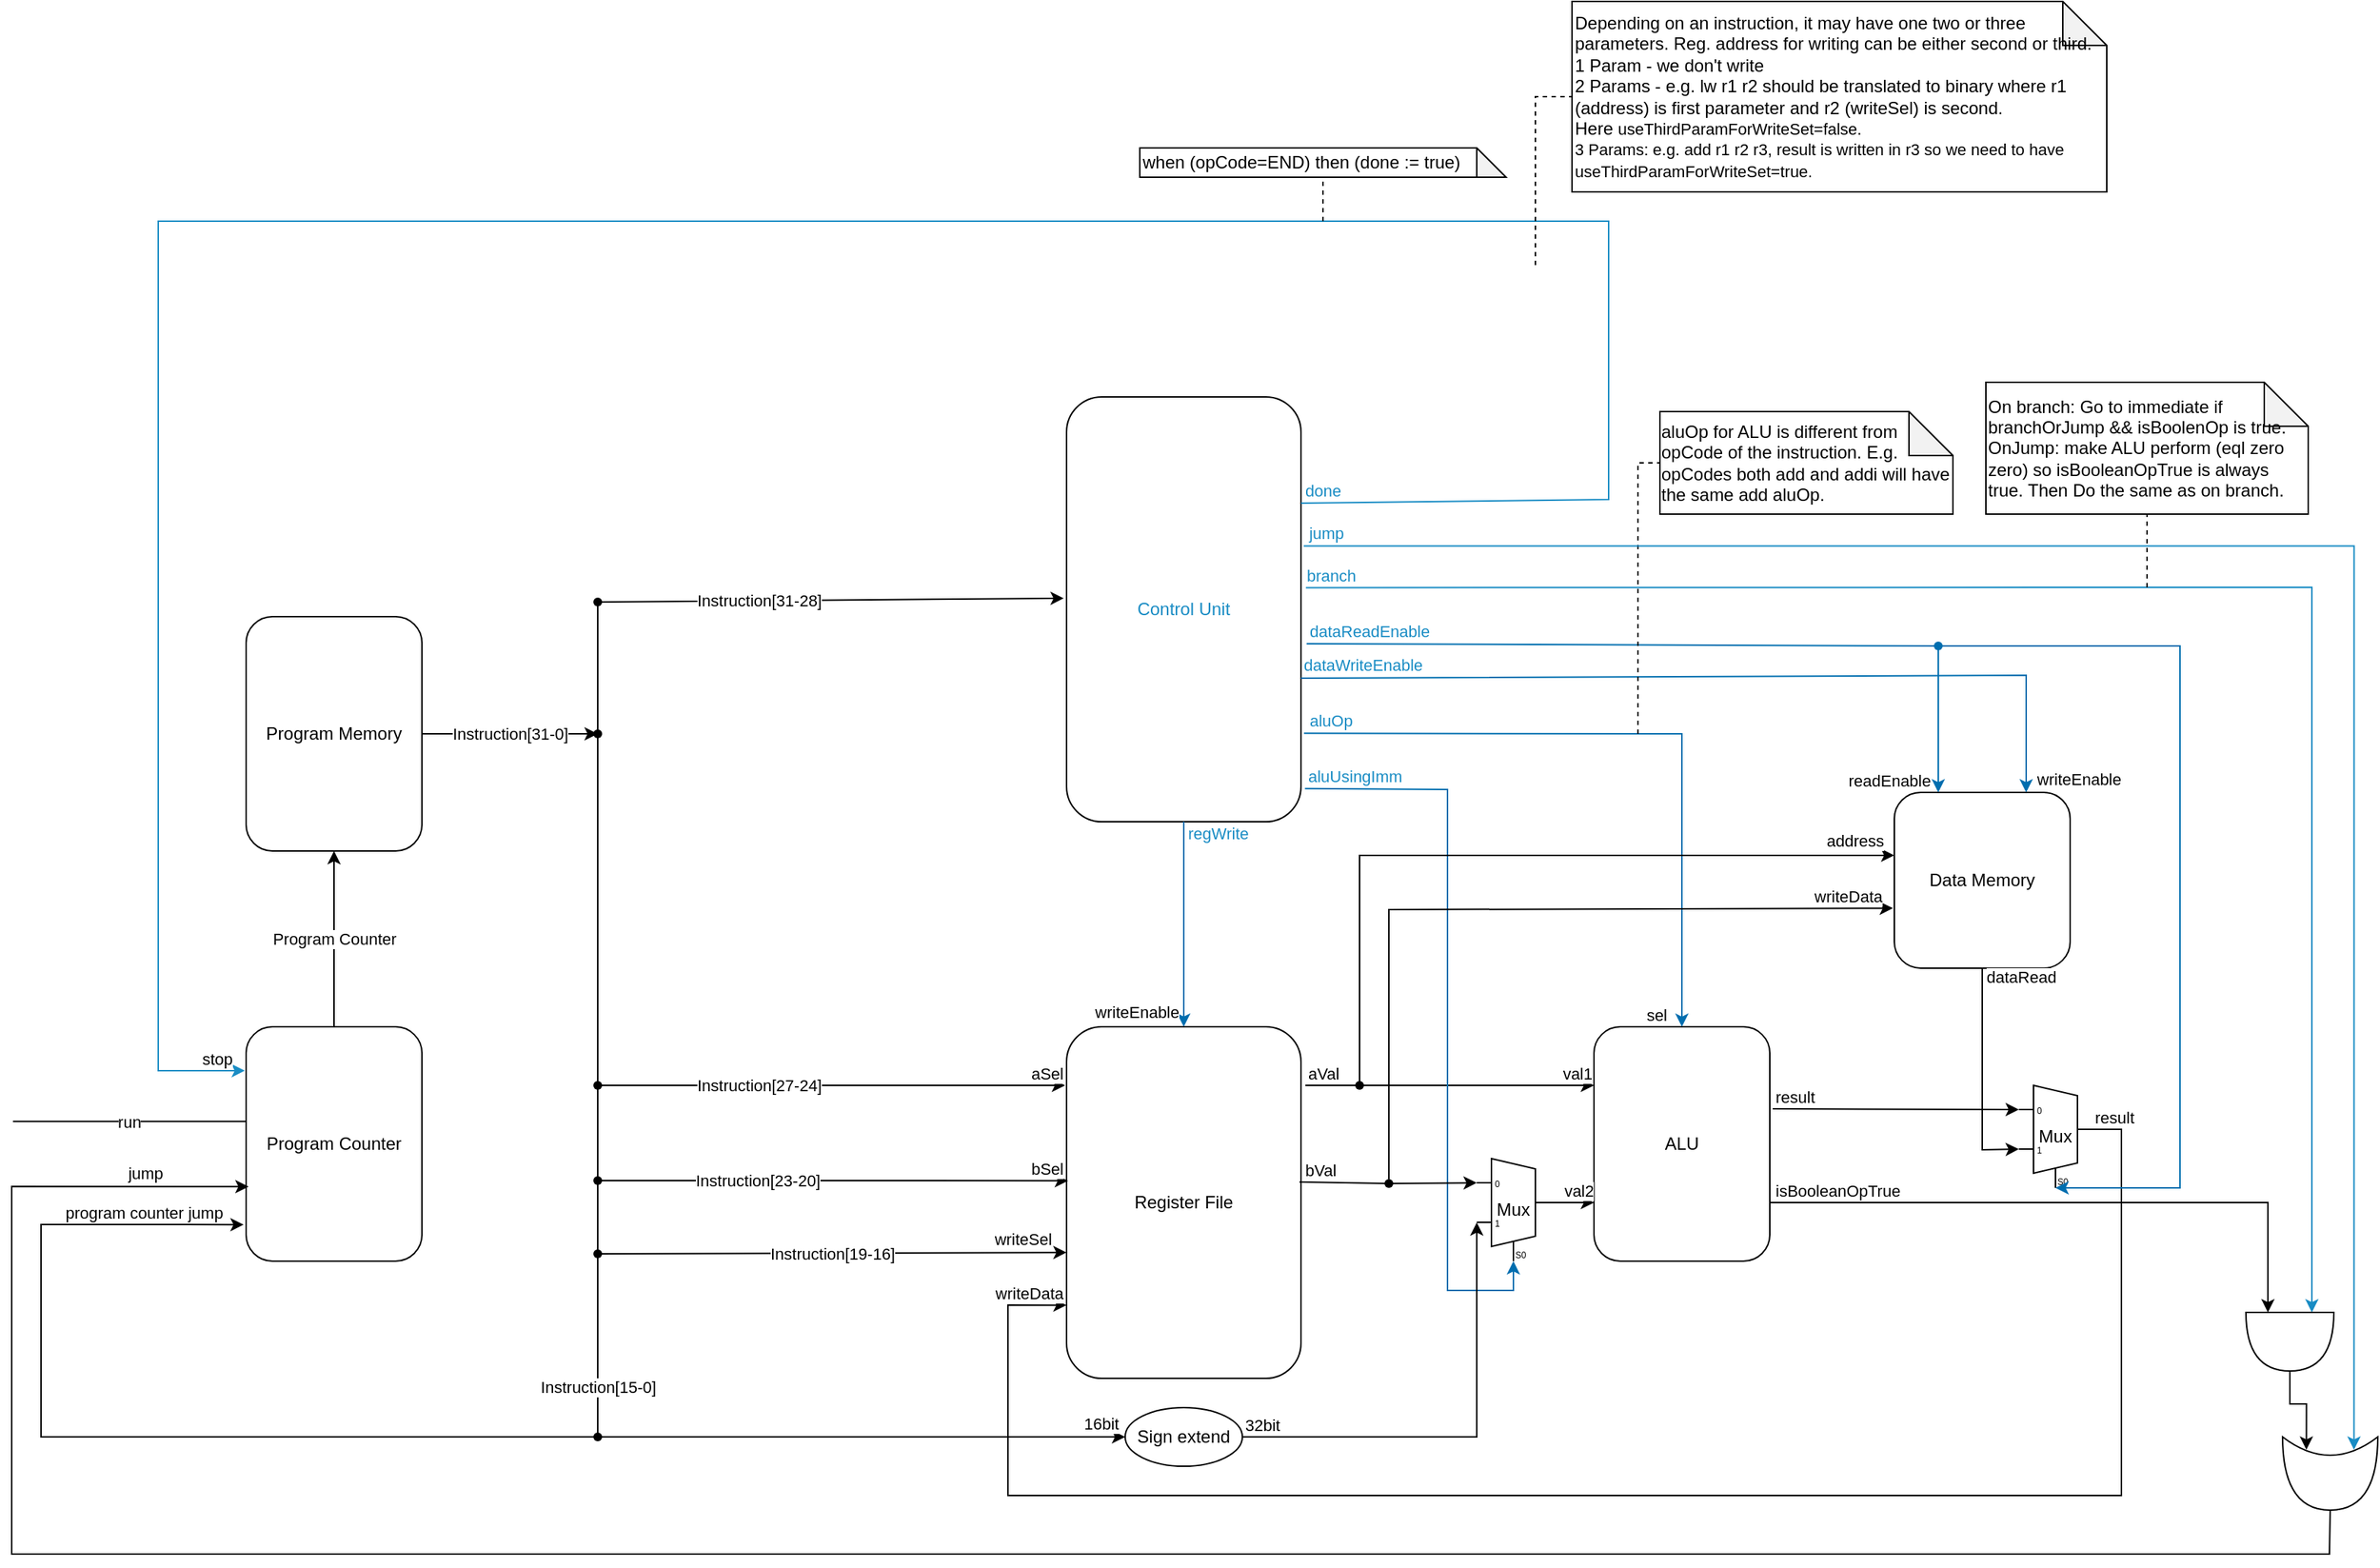 <mxfile version="28.2.8">
  <diagram name="Page-1" id="Ufhh6DA89KsaWw1rki_z">
    <mxGraphModel dx="1427" dy="899" grid="1" gridSize="10" guides="1" tooltips="1" connect="1" arrows="1" fold="1" page="1" pageScale="1" pageWidth="850" pageHeight="1100" math="0" shadow="0">
      <root>
        <mxCell id="0" />
        <mxCell id="1" parent="0" />
        <mxCell id="E9k5vfMfVV7VpkKKDMNM-1" value="Program Counter" style="rounded=1;whiteSpace=wrap;html=1;" parent="1" vertex="1">
          <mxGeometry x="480" y="720.04" width="120" height="160" as="geometry" />
        </mxCell>
        <mxCell id="E9k5vfMfVV7VpkKKDMNM-2" value="Program Memory&lt;span style=&quot;color: rgba(0, 0, 0, 0); font-family: monospace; font-size: 0px; text-align: start; text-wrap-mode: nowrap;&quot;&gt;%3CmxGraphModel%3E%3Croot%3E%3CmxCell%20id%3D%220%22%2F%3E%3CmxCell%20id%3D%221%22%20parent%3D%220%22%2F%3E%3CmxCell%20id%3D%222%22%20value%3D%22Program%20Counter%22%20style%3D%22rounded%3D1%3BwhiteSpace%3Dwrap%3Bhtml%3D1%3B%22%20vertex%3D%221%22%20parent%3D%221%22%3E%3CmxGeometry%20x%3D%22200%22%20y%3D%22370%22%20width%3D%22120%22%20height%3D%22130%22%20as%3D%22geometry%22%2F%3E%3C%2FmxCell%3E%3C%2Froot%3E%3C%2FmxGraphModel%3E&lt;/span&gt;" style="rounded=1;whiteSpace=wrap;html=1;" parent="1" vertex="1">
          <mxGeometry x="480" y="440" width="120" height="160" as="geometry" />
        </mxCell>
        <mxCell id="E9k5vfMfVV7VpkKKDMNM-3" value="ALU&lt;span style=&quot;color: rgba(0, 0, 0, 0); font-family: monospace; font-size: 0px; text-align: start; text-wrap-mode: nowrap;&quot;&gt;%3CmxGraphModel%3E%3Croot%3E%3CmxCell%20id%3D%220%22%2F%3E%3CmxCell%20id%3D%221%22%20parent%3D%220%22%2F%3E%3CmxCell%20id%3D%222%22%20value%3D%22Program%20Counter%22%20style%3D%22rounded%3D1%3BwhiteSpace%3Dwrap%3Bhtml%3D1%3B%22%20vertex%3D%221%22%20parent%3D%221%22%3E%3CmxGeometry%20x%3D%22200%22%20y%3D%22370%22%20width%3D%22120%22%20height%3D%22130%22%20as%3D%22geometry%22%2F%3E%3C%2FmxCell%3E%3C%2Froot%3E%3C%2FmxGraphModel%3E&lt;/span&gt;" style="rounded=1;whiteSpace=wrap;html=1;" parent="1" vertex="1">
          <mxGeometry x="1400" y="720.04" width="120" height="160" as="geometry" />
        </mxCell>
        <mxCell id="E9k5vfMfVV7VpkKKDMNM-4" value="Register File" style="rounded=1;whiteSpace=wrap;html=1;" parent="1" vertex="1">
          <mxGeometry x="1040" y="720" width="160" height="240" as="geometry" />
        </mxCell>
        <mxCell id="E9k5vfMfVV7VpkKKDMNM-5" value="Data Memory" style="rounded=1;whiteSpace=wrap;html=1;" parent="1" vertex="1">
          <mxGeometry x="1605" y="560.0" width="120" height="119.96" as="geometry" />
        </mxCell>
        <mxCell id="E9k5vfMfVV7VpkKKDMNM-6" value="&lt;font style=&quot;color: light-dark(rgb(25, 140, 196), rgb(25, 140, 196));&quot;&gt;Control Unit&lt;/font&gt;" style="rounded=1;whiteSpace=wrap;html=1;strokeColor=light-dark(#000000,#198CC4);fontColor=light-dark(#198CC4,#198CC4);" parent="1" vertex="1">
          <mxGeometry x="1040" y="290" width="160" height="290" as="geometry" />
        </mxCell>
        <mxCell id="E9k5vfMfVV7VpkKKDMNM-8" value="Program Counter" style="endArrow=classic;html=1;rounded=0;exitX=0.5;exitY=0;exitDx=0;exitDy=0;entryX=0.5;entryY=1;entryDx=0;entryDy=0;endFill=1;" parent="1" source="E9k5vfMfVV7VpkKKDMNM-1" target="E9k5vfMfVV7VpkKKDMNM-2" edge="1">
          <mxGeometry width="50" height="50" relative="1" as="geometry">
            <mxPoint x="450" y="730.04" as="sourcePoint" />
            <mxPoint x="650" y="730.04" as="targetPoint" />
          </mxGeometry>
        </mxCell>
        <mxCell id="E9k5vfMfVV7VpkKKDMNM-16" value="Instruction[31-0]" style="endArrow=classic;html=1;rounded=0;exitX=1;exitY=0.5;exitDx=0;exitDy=0;endFill=1;entryX=0.5;entryY=1.042;entryDx=0;entryDy=0;entryPerimeter=0;" parent="1" source="E9k5vfMfVV7VpkKKDMNM-2" target="E9k5vfMfVV7VpkKKDMNM-116" edge="1">
          <mxGeometry width="50" height="50" relative="1" as="geometry">
            <mxPoint x="600" y="879.5" as="sourcePoint" />
            <mxPoint x="720" y="640" as="targetPoint" />
          </mxGeometry>
        </mxCell>
        <mxCell id="E9k5vfMfVV7VpkKKDMNM-37" value="" style="ellipse;whiteSpace=wrap;html=1;align=center;aspect=fixed;fillColor=none;strokeColor=none;resizable=0;perimeter=centerPerimeter;rotatable=0;allowArrows=0;points=[];outlineConnect=1;" parent="1" vertex="1">
          <mxGeometry x="880" y="780" width="10" height="10" as="geometry" />
        </mxCell>
        <mxCell id="E9k5vfMfVV7VpkKKDMNM-41" value="" style="ellipse;whiteSpace=wrap;html=1;align=center;aspect=fixed;fillColor=none;strokeColor=none;resizable=0;perimeter=centerPerimeter;rotatable=0;allowArrows=0;points=[];outlineConnect=1;" parent="1" vertex="1">
          <mxGeometry x="881" y="820" width="10" height="10" as="geometry" />
        </mxCell>
        <mxCell id="E9k5vfMfVV7VpkKKDMNM-44" value="" style="ellipse;whiteSpace=wrap;html=1;align=center;aspect=fixed;fillColor=none;strokeColor=none;resizable=0;perimeter=centerPerimeter;rotatable=0;allowArrows=0;points=[];outlineConnect=1;" parent="1" vertex="1">
          <mxGeometry x="880" y="855" width="10" height="10" as="geometry" />
        </mxCell>
        <mxCell id="E9k5vfMfVV7VpkKKDMNM-50" value="" style="ellipse;whiteSpace=wrap;html=1;align=center;aspect=fixed;fillColor=none;strokeColor=none;resizable=0;perimeter=centerPerimeter;rotatable=0;allowArrows=0;points=[];outlineConnect=1;" parent="1" vertex="1">
          <mxGeometry x="880" y="900" width="10" height="10" as="geometry" />
        </mxCell>
        <mxCell id="E9k5vfMfVV7VpkKKDMNM-53" value="" style="endArrow=none;html=1;rounded=0;entryX=0.686;entryY=1.012;entryDx=0;entryDy=0;entryPerimeter=0;" parent="1" source="E9k5vfMfVV7VpkKKDMNM-163" target="E9k5vfMfVV7VpkKKDMNM-56" edge="1">
          <mxGeometry width="50" height="50" relative="1" as="geometry">
            <mxPoint x="720" y="1000" as="sourcePoint" />
            <mxPoint x="720" y="860" as="targetPoint" />
          </mxGeometry>
        </mxCell>
        <mxCell id="E9k5vfMfVV7VpkKKDMNM-56" value="" style="shape=waypoint;sketch=0;fillStyle=solid;size=6;pointerEvents=1;points=[];fillColor=none;resizable=0;rotatable=0;perimeter=centerPerimeter;snapToPoint=1;" parent="1" vertex="1">
          <mxGeometry x="710" y="815" width="20" height="20" as="geometry" />
        </mxCell>
        <mxCell id="E9k5vfMfVV7VpkKKDMNM-61" value="" style="rounded=0;orthogonalLoop=1;jettySize=auto;html=1;endArrow=oval;endFill=0;sketch=0;sourcePerimeterSpacing=0;targetPerimeterSpacing=0;endSize=10;" parent="1" edge="1">
          <mxGeometry x="0.006" relative="1" as="geometry">
            <mxPoint x="720" y="905" as="sourcePoint" />
            <mxPoint as="offset" />
            <mxPoint x="720" y="905" as="targetPoint" />
          </mxGeometry>
        </mxCell>
        <mxCell id="E9k5vfMfVV7VpkKKDMNM-65" value="" style="endArrow=none;html=1;rounded=0;" parent="1" source="E9k5vfMfVV7VpkKKDMNM-116" target="E9k5vfMfVV7VpkKKDMNM-64" edge="1">
          <mxGeometry width="50" height="50" relative="1" as="geometry">
            <mxPoint x="720" y="825" as="sourcePoint" />
            <mxPoint x="720" y="400" as="targetPoint" />
          </mxGeometry>
        </mxCell>
        <mxCell id="E9k5vfMfVV7VpkKKDMNM-64" value="" style="shape=waypoint;sketch=0;fillStyle=solid;size=6;pointerEvents=1;points=[];fillColor=none;resizable=0;rotatable=0;perimeter=centerPerimeter;snapToPoint=1;" parent="1" vertex="1">
          <mxGeometry x="710" y="420" width="20" height="20" as="geometry" />
        </mxCell>
        <mxCell id="E9k5vfMfVV7VpkKKDMNM-66" value="Instruction[31-28]" style="endArrow=classic;html=1;rounded=0;exitX=0.75;exitY=0.5;exitDx=0;exitDy=0;exitPerimeter=0;entryX=-0.012;entryY=0.474;entryDx=0;entryDy=0;entryPerimeter=0;endFill=1;" parent="1" source="E9k5vfMfVV7VpkKKDMNM-64" target="E9k5vfMfVV7VpkKKDMNM-6" edge="1">
          <mxGeometry x="-0.308" width="50" height="50" relative="1" as="geometry">
            <mxPoint x="810" y="400" as="sourcePoint" />
            <mxPoint x="860" y="350" as="targetPoint" />
            <mxPoint as="offset" />
          </mxGeometry>
        </mxCell>
        <mxCell id="E9k5vfMfVV7VpkKKDMNM-71" value="" style="endArrow=classic;html=1;rounded=0;entryX=0;entryY=0.5;entryDx=0;entryDy=0;endFill=1;exitX=0.75;exitY=0.542;exitDx=0;exitDy=0;exitPerimeter=0;" parent="1" source="E9k5vfMfVV7VpkKKDMNM-229" target="E9k5vfMfVV7VpkKKDMNM-180" edge="1">
          <mxGeometry width="50" height="50" relative="1" as="geometry">
            <mxPoint x="710" y="970" as="sourcePoint" />
            <mxPoint x="950" y="1000" as="targetPoint" />
          </mxGeometry>
        </mxCell>
        <mxCell id="E9k5vfMfVV7VpkKKDMNM-76" value="" style="ellipse;whiteSpace=wrap;html=1;align=center;aspect=fixed;fillColor=none;strokeColor=none;resizable=0;perimeter=centerPerimeter;rotatable=0;allowArrows=0;points=[];outlineConnect=1;" parent="1" vertex="1">
          <mxGeometry x="890" y="1030" width="10" height="10" as="geometry" />
        </mxCell>
        <mxCell id="E9k5vfMfVV7VpkKKDMNM-106" value="Instruction[27-24]" style="endArrow=classic;html=1;rounded=0;exitDx=0;exitDy=0;exitPerimeter=0;exitX=0.75;exitY=0.7;startArrow=none;startFill=0;" parent="1" source="E9k5vfMfVV7VpkKKDMNM-118" edge="1">
          <mxGeometry x="-0.31" relative="1" as="geometry">
            <mxPoint x="900" y="760" as="sourcePoint" />
            <mxPoint x="1039" y="760" as="targetPoint" />
            <mxPoint as="offset" />
          </mxGeometry>
        </mxCell>
        <mxCell id="E9k5vfMfVV7VpkKKDMNM-109" value="aSel" style="edgeLabel;resizable=0;html=1;;align=right;verticalAlign=bottom;" parent="E9k5vfMfVV7VpkKKDMNM-106" connectable="0" vertex="1">
          <mxGeometry x="1" relative="1" as="geometry">
            <mxPoint x="-1" as="offset" />
          </mxGeometry>
        </mxCell>
        <mxCell id="E9k5vfMfVV7VpkKKDMNM-117" value="" style="endArrow=none;html=1;rounded=0;" parent="1" source="E9k5vfMfVV7VpkKKDMNM-56" target="E9k5vfMfVV7VpkKKDMNM-116" edge="1">
          <mxGeometry width="50" height="50" relative="1" as="geometry">
            <mxPoint x="720" y="825" as="sourcePoint" />
            <mxPoint x="720" y="400" as="targetPoint" />
          </mxGeometry>
        </mxCell>
        <mxCell id="E9k5vfMfVV7VpkKKDMNM-116" value="" style="shape=waypoint;sketch=0;fillStyle=solid;size=6;pointerEvents=1;points=[];fillColor=none;resizable=0;rotatable=0;perimeter=centerPerimeter;snapToPoint=1;" parent="1" vertex="1">
          <mxGeometry x="710" y="510" width="20" height="20" as="geometry" />
        </mxCell>
        <mxCell id="E9k5vfMfVV7VpkKKDMNM-119" value="" style="endArrow=none;html=1;rounded=0;exitX=0.75;exitY=0.3;exitDx=0;exitDy=0;exitPerimeter=0;entryDx=0;entryDy=0;entryPerimeter=0;" parent="1" target="E9k5vfMfVV7VpkKKDMNM-118" edge="1">
          <mxGeometry width="50" height="50" relative="1" as="geometry">
            <mxPoint x="720" y="760" as="sourcePoint" />
            <mxPoint x="900" y="760" as="targetPoint" />
          </mxGeometry>
        </mxCell>
        <mxCell id="E9k5vfMfVV7VpkKKDMNM-118" value="" style="shape=waypoint;sketch=0;fillStyle=solid;size=6;pointerEvents=1;points=[];fillColor=none;resizable=0;rotatable=0;perimeter=centerPerimeter;snapToPoint=1;" parent="1" vertex="1">
          <mxGeometry x="710" y="750" width="20" height="20" as="geometry" />
        </mxCell>
        <mxCell id="E9k5vfMfVV7VpkKKDMNM-124" value="" style="endArrow=classic;html=1;rounded=0;exitX=0.5;exitY=1;exitDx=0;exitDy=0;entryX=0.5;entryY=0;entryDx=0;entryDy=0;fillColor=#1ba1e2;strokeColor=#006EAF;fontColor=light-dark(#198CC4,#198CC4);" parent="1" source="E9k5vfMfVV7VpkKKDMNM-6" target="E9k5vfMfVV7VpkKKDMNM-4" edge="1">
          <mxGeometry relative="1" as="geometry">
            <mxPoint x="940" y="640" as="sourcePoint" />
            <mxPoint x="1100" y="640" as="targetPoint" />
          </mxGeometry>
        </mxCell>
        <mxCell id="E9k5vfMfVV7VpkKKDMNM-126" value="regWrite" style="edgeLabel;resizable=0;html=1;;align=left;verticalAlign=bottom;fontColor=light-dark(#198CC4,#198CC4);" parent="E9k5vfMfVV7VpkKKDMNM-124" connectable="0" vertex="1">
          <mxGeometry x="-1" relative="1" as="geometry">
            <mxPoint x="1" y="16" as="offset" />
          </mxGeometry>
        </mxCell>
        <mxCell id="E9k5vfMfVV7VpkKKDMNM-127" value="writeEnable" style="edgeLabel;resizable=0;html=1;;align=right;verticalAlign=bottom;" parent="E9k5vfMfVV7VpkKKDMNM-124" connectable="0" vertex="1">
          <mxGeometry x="1" relative="1" as="geometry">
            <mxPoint x="-3" y="-2" as="offset" />
          </mxGeometry>
        </mxCell>
        <mxCell id="E9k5vfMfVV7VpkKKDMNM-128" value="" style="endArrow=classic;html=1;rounded=0;entryX=0.006;entryY=0.438;entryDx=0;entryDy=0;entryPerimeter=0;" parent="1" target="E9k5vfMfVV7VpkKKDMNM-4" edge="1">
          <mxGeometry relative="1" as="geometry">
            <mxPoint x="940" y="825" as="sourcePoint" />
            <mxPoint x="900" y="740" as="targetPoint" />
          </mxGeometry>
        </mxCell>
        <mxCell id="E9k5vfMfVV7VpkKKDMNM-131" value="bSel" style="edgeLabel;resizable=0;html=1;;align=right;verticalAlign=bottom;" parent="E9k5vfMfVV7VpkKKDMNM-128" connectable="0" vertex="1">
          <mxGeometry x="1" relative="1" as="geometry">
            <mxPoint x="-2" as="offset" />
          </mxGeometry>
        </mxCell>
        <mxCell id="E9k5vfMfVV7VpkKKDMNM-133" value="" style="endArrow=classic;html=1;rounded=0;entryX=0;entryY=0.25;entryDx=0;entryDy=0;" parent="1" target="E9k5vfMfVV7VpkKKDMNM-3" edge="1">
          <mxGeometry relative="1" as="geometry">
            <mxPoint x="1203" y="760" as="sourcePoint" />
            <mxPoint x="1370" y="750" as="targetPoint" />
          </mxGeometry>
        </mxCell>
        <mxCell id="E9k5vfMfVV7VpkKKDMNM-135" value="aVal" style="edgeLabel;resizable=0;html=1;;align=left;verticalAlign=bottom;" parent="E9k5vfMfVV7VpkKKDMNM-133" connectable="0" vertex="1">
          <mxGeometry x="-1" relative="1" as="geometry" />
        </mxCell>
        <mxCell id="E9k5vfMfVV7VpkKKDMNM-136" value="val1" style="edgeLabel;resizable=0;html=1;;align=right;verticalAlign=bottom;" parent="E9k5vfMfVV7VpkKKDMNM-133" connectable="0" vertex="1">
          <mxGeometry x="1" relative="1" as="geometry" />
        </mxCell>
        <mxCell id="E9k5vfMfVV7VpkKKDMNM-144" value="" style="endArrow=classic;html=1;rounded=0;entryX=0.5;entryY=0;entryDx=0;entryDy=0;fillColor=#1ba1e2;strokeColor=#006EAF;exitX=1.013;exitY=0.792;exitDx=0;exitDy=0;exitPerimeter=0;fontColor=light-dark(#198CC4,#198CC4);" parent="1" source="E9k5vfMfVV7VpkKKDMNM-6" target="E9k5vfMfVV7VpkKKDMNM-3" edge="1">
          <mxGeometry relative="1" as="geometry">
            <mxPoint x="1300" y="410" as="sourcePoint" />
            <mxPoint x="1420" y="350" as="targetPoint" />
            <Array as="points">
              <mxPoint x="1460" y="520" />
            </Array>
          </mxGeometry>
        </mxCell>
        <mxCell id="E9k5vfMfVV7VpkKKDMNM-146" value="aluOp" style="edgeLabel;resizable=0;html=1;;align=left;verticalAlign=bottom;fontColor=light-dark(#198CC4,#198CC4);" parent="E9k5vfMfVV7VpkKKDMNM-144" connectable="0" vertex="1">
          <mxGeometry x="-1" relative="1" as="geometry">
            <mxPoint x="2" as="offset" />
          </mxGeometry>
        </mxCell>
        <mxCell id="E9k5vfMfVV7VpkKKDMNM-147" value="sel" style="edgeLabel;resizable=0;html=1;;align=right;verticalAlign=bottom;" parent="E9k5vfMfVV7VpkKKDMNM-144" connectable="0" vertex="1">
          <mxGeometry x="1" relative="1" as="geometry">
            <mxPoint x="-10" as="offset" />
          </mxGeometry>
        </mxCell>
        <mxCell id="E9k5vfMfVV7VpkKKDMNM-148" value="" style="endArrow=classic;html=1;rounded=0;exitX=1;exitY=0.5;exitDx=0;exitDy=-5;entryX=0;entryY=0.792;entryDx=0;entryDy=0;entryPerimeter=0;exitPerimeter=0;" parent="1" source="E9k5vfMfVV7VpkKKDMNM-211" target="E9k5vfMfVV7VpkKKDMNM-4" edge="1">
          <mxGeometry relative="1" as="geometry">
            <mxPoint x="1480" y="770" as="sourcePoint" />
            <mxPoint x="1640" y="770" as="targetPoint" />
            <Array as="points">
              <mxPoint x="1760" y="790" />
              <mxPoint x="1760" y="1040" />
              <mxPoint x="1000" y="1040" />
              <mxPoint x="1000" y="910" />
            </Array>
          </mxGeometry>
        </mxCell>
        <mxCell id="E9k5vfMfVV7VpkKKDMNM-150" value="result" style="edgeLabel;resizable=0;html=1;;align=left;verticalAlign=bottom;" parent="E9k5vfMfVV7VpkKKDMNM-148" connectable="0" vertex="1">
          <mxGeometry x="-1" relative="1" as="geometry" />
        </mxCell>
        <mxCell id="E9k5vfMfVV7VpkKKDMNM-151" value="writeData" style="edgeLabel;resizable=0;html=1;;align=right;verticalAlign=bottom;" parent="E9k5vfMfVV7VpkKKDMNM-148" connectable="0" vertex="1">
          <mxGeometry x="1" relative="1" as="geometry">
            <mxPoint x="-1" as="offset" />
          </mxGeometry>
        </mxCell>
        <mxCell id="E9k5vfMfVV7VpkKKDMNM-156" value="Instruction[19-16]" style="endArrow=classic;html=1;rounded=0;entryX=0;entryY=0.642;entryDx=0;entryDy=0;entryPerimeter=0;exitX=1.007;exitY=0.63;exitDx=0;exitDy=0;exitPerimeter=0;endFill=1;" parent="1" source="E9k5vfMfVV7VpkKKDMNM-163" target="E9k5vfMfVV7VpkKKDMNM-4" edge="1">
          <mxGeometry width="50" height="50" relative="1" as="geometry">
            <mxPoint x="720" y="874.5" as="sourcePoint" />
            <mxPoint x="940" y="874.0" as="targetPoint" />
          </mxGeometry>
        </mxCell>
        <mxCell id="f4hCcqYJxiiaaXicE1uD-2" value="&lt;span style=&quot;text-align: right;&quot;&gt;writeSel&lt;/span&gt;" style="edgeLabel;html=1;align=center;verticalAlign=middle;resizable=0;points=[];" parent="E9k5vfMfVV7VpkKKDMNM-156" vertex="1" connectable="0">
          <mxGeometry x="0.854" y="1" relative="1" as="geometry">
            <mxPoint x="-7" y="-8" as="offset" />
          </mxGeometry>
        </mxCell>
        <mxCell id="E9k5vfMfVV7VpkKKDMNM-163" value="" style="shape=waypoint;sketch=0;fillStyle=solid;size=6;pointerEvents=1;points=[];fillColor=none;resizable=0;rotatable=0;perimeter=centerPerimeter;snapToPoint=1;" parent="1" vertex="1">
          <mxGeometry x="710" y="865" width="20" height="20" as="geometry" />
        </mxCell>
        <mxCell id="E9k5vfMfVV7VpkKKDMNM-166" value="" style="endArrow=classic;html=1;rounded=0;entryX=0.3;entryY=1;entryDx=10;entryDy=0;entryPerimeter=0;endFill=1;fillColor=#1ba1e2;strokeColor=#006EAF;exitX=1.017;exitY=0.922;exitDx=0;exitDy=0;exitPerimeter=0;fontColor=light-dark(#198CC4,#198CC4);" parent="1" source="E9k5vfMfVV7VpkKKDMNM-6" target="E9k5vfMfVV7VpkKKDMNM-171" edge="1">
          <mxGeometry relative="1" as="geometry">
            <mxPoint x="1204" y="470" as="sourcePoint" />
            <mxPoint x="1295" y="880.04" as="targetPoint" />
            <Array as="points">
              <mxPoint x="1300" y="558" />
              <mxPoint x="1300" y="900" />
              <mxPoint x="1345" y="900" />
            </Array>
          </mxGeometry>
        </mxCell>
        <mxCell id="E9k5vfMfVV7VpkKKDMNM-168" value="aluUsingImm" style="edgeLabel;resizable=0;html=1;;align=left;verticalAlign=bottom;fontColor=light-dark(#198CC4,#198CC4);" parent="E9k5vfMfVV7VpkKKDMNM-166" connectable="0" vertex="1">
          <mxGeometry x="-1" relative="1" as="geometry">
            <mxPoint as="offset" />
          </mxGeometry>
        </mxCell>
        <mxCell id="E9k5vfMfVV7VpkKKDMNM-171" value="Mux" style="shadow=0;dashed=0;align=center;html=1;strokeWidth=1;shape=mxgraph.electrical.abstract.mux2;whiteSpace=wrap;" parent="1" vertex="1">
          <mxGeometry x="1320" y="810.04" width="50" height="70" as="geometry" />
        </mxCell>
        <mxCell id="E9k5vfMfVV7VpkKKDMNM-172" value="" style="endArrow=classic;html=1;rounded=0;entryX=0;entryY=0.75;entryDx=0;entryDy=0;exitX=1;exitY=0.5;exitDx=0;exitDy=-5;exitPerimeter=0;" parent="1" source="E9k5vfMfVV7VpkKKDMNM-171" target="E9k5vfMfVV7VpkKKDMNM-3" edge="1">
          <mxGeometry relative="1" as="geometry">
            <mxPoint x="1340" y="800.04" as="sourcePoint" />
            <mxPoint x="1390" y="690.04" as="targetPoint" />
          </mxGeometry>
        </mxCell>
        <mxCell id="E9k5vfMfVV7VpkKKDMNM-175" value="val2" style="edgeLabel;resizable=0;html=1;;align=right;verticalAlign=bottom;" parent="E9k5vfMfVV7VpkKKDMNM-172" connectable="0" vertex="1">
          <mxGeometry x="1" relative="1" as="geometry" />
        </mxCell>
        <mxCell id="E9k5vfMfVV7VpkKKDMNM-177" value="" style="endArrow=classic;html=1;rounded=0;entryX=0;entryY=0.193;entryDx=0;entryDy=3;entryPerimeter=0;endFill=1;exitX=0.65;exitY=1.1;exitDx=0;exitDy=0;exitPerimeter=0;" parent="1" source="E9k5vfMfVV7VpkKKDMNM-208" target="E9k5vfMfVV7VpkKKDMNM-171" edge="1">
          <mxGeometry relative="1" as="geometry">
            <mxPoint x="1199" y="827" as="sourcePoint" />
            <mxPoint x="1400" y="831" as="targetPoint" />
          </mxGeometry>
        </mxCell>
        <mxCell id="E9k5vfMfVV7VpkKKDMNM-180" value="Sign extend" style="ellipse;whiteSpace=wrap;html=1;" parent="1" vertex="1">
          <mxGeometry x="1080" y="980" width="80" height="40" as="geometry" />
        </mxCell>
        <mxCell id="E9k5vfMfVV7VpkKKDMNM-181" value="16bit" style="edgeLabel;resizable=0;html=1;;align=left;verticalAlign=bottom;" parent="1" connectable="0" vertex="1">
          <mxGeometry x="1020" y="1004" as="geometry">
            <mxPoint x="30" y="-5" as="offset" />
          </mxGeometry>
        </mxCell>
        <mxCell id="E9k5vfMfVV7VpkKKDMNM-184" value="" style="endArrow=classic;html=1;rounded=0;exitX=1;exitY=0.5;exitDx=0;exitDy=0;entryX=0;entryY=0.579;entryDx=0;entryDy=3;entryPerimeter=0;endFill=1;" parent="1" source="E9k5vfMfVV7VpkKKDMNM-180" target="E9k5vfMfVV7VpkKKDMNM-171" edge="1">
          <mxGeometry relative="1" as="geometry">
            <mxPoint x="1240" y="640" as="sourcePoint" />
            <mxPoint x="1400" y="640" as="targetPoint" />
            <Array as="points">
              <mxPoint x="1230" y="1000" />
              <mxPoint x="1320" y="1000" />
            </Array>
          </mxGeometry>
        </mxCell>
        <mxCell id="E9k5vfMfVV7VpkKKDMNM-186" value="32bit" style="edgeLabel;resizable=0;html=1;;align=left;verticalAlign=bottom;" parent="E9k5vfMfVV7VpkKKDMNM-184" connectable="0" vertex="1">
          <mxGeometry x="-1" relative="1" as="geometry" />
        </mxCell>
        <mxCell id="E9k5vfMfVV7VpkKKDMNM-188" value="" style="endArrow=classic;html=1;rounded=0;exitX=0.85;exitY=0.45;exitDx=0;exitDy=0;exitPerimeter=0;entryX=0;entryY=0.358;entryDx=0;entryDy=0;entryPerimeter=0;" parent="1" target="E9k5vfMfVV7VpkKKDMNM-5" edge="1">
          <mxGeometry relative="1" as="geometry">
            <mxPoint x="1240" y="761" as="sourcePoint" />
            <mxPoint x="1580" y="600" as="targetPoint" />
            <Array as="points">
              <mxPoint x="1240" y="603" />
            </Array>
          </mxGeometry>
        </mxCell>
        <mxCell id="E9k5vfMfVV7VpkKKDMNM-191" value="address" style="edgeLabel;resizable=0;html=1;;align=right;verticalAlign=bottom;" parent="E9k5vfMfVV7VpkKKDMNM-188" connectable="0" vertex="1">
          <mxGeometry x="1" relative="1" as="geometry">
            <mxPoint x="-6" y="-1" as="offset" />
          </mxGeometry>
        </mxCell>
        <mxCell id="E9k5vfMfVV7VpkKKDMNM-192" value="" style="endArrow=classic;html=1;rounded=0;exitX=0.8;exitY=0.4;exitDx=0;exitDy=0;exitPerimeter=0;entryX=-0.008;entryY=0.659;entryDx=0;entryDy=0;entryPerimeter=0;" parent="1" target="E9k5vfMfVV7VpkKKDMNM-5" edge="1">
          <mxGeometry relative="1" as="geometry">
            <mxPoint x="1260" y="824" as="sourcePoint" />
            <mxPoint x="1630" y="590" as="targetPoint" />
            <Array as="points">
              <mxPoint x="1260" y="640" />
            </Array>
          </mxGeometry>
        </mxCell>
        <mxCell id="E9k5vfMfVV7VpkKKDMNM-195" value="writeData" style="edgeLabel;resizable=0;html=1;;align=right;verticalAlign=bottom;" parent="E9k5vfMfVV7VpkKKDMNM-192" connectable="0" vertex="1">
          <mxGeometry x="1" relative="1" as="geometry">
            <mxPoint x="-6" as="offset" />
          </mxGeometry>
        </mxCell>
        <mxCell id="E9k5vfMfVV7VpkKKDMNM-196" value="" style="endArrow=classic;html=1;rounded=0;entryX=0.75;entryY=0;entryDx=0;entryDy=0;exitX=0.999;exitY=0.662;exitDx=0;exitDy=0;exitPerimeter=0;fillColor=#1ba1e2;strokeColor=#006EAF;fontColor=light-dark(#198CC4,#198CC4);" parent="1" source="E9k5vfMfVV7VpkKKDMNM-6" target="E9k5vfMfVV7VpkKKDMNM-5" edge="1">
          <mxGeometry relative="1" as="geometry">
            <mxPoint x="1730" y="410" as="sourcePoint" />
            <mxPoint x="1760" y="420" as="targetPoint" />
            <Array as="points">
              <mxPoint x="1695" y="480" />
            </Array>
          </mxGeometry>
        </mxCell>
        <mxCell id="E9k5vfMfVV7VpkKKDMNM-198" value="dataWriteEnable" style="edgeLabel;resizable=0;html=1;;align=left;verticalAlign=bottom;fontColor=light-dark(#198CC4,#198CC4);" parent="E9k5vfMfVV7VpkKKDMNM-196" connectable="0" vertex="1">
          <mxGeometry x="-1" relative="1" as="geometry" />
        </mxCell>
        <mxCell id="E9k5vfMfVV7VpkKKDMNM-199" value="writeEnable" style="edgeLabel;resizable=0;html=1;;align=right;verticalAlign=bottom;" parent="E9k5vfMfVV7VpkKKDMNM-196" connectable="0" vertex="1">
          <mxGeometry x="1" relative="1" as="geometry">
            <mxPoint x="65" as="offset" />
          </mxGeometry>
        </mxCell>
        <mxCell id="E9k5vfMfVV7VpkKKDMNM-200" value="" style="endArrow=classic;html=1;rounded=0;exitX=0.5;exitY=1;exitDx=0;exitDy=0;entryX=0;entryY=0.579;entryDx=0;entryDy=3;entryPerimeter=0;endFill=1;" parent="1" source="E9k5vfMfVV7VpkKKDMNM-5" target="E9k5vfMfVV7VpkKKDMNM-211" edge="1">
          <mxGeometry relative="1" as="geometry">
            <mxPoint x="1705" y="600.04" as="sourcePoint" />
            <mxPoint x="1665" y="740.04" as="targetPoint" />
            <Array as="points">
              <mxPoint x="1665" y="804" />
            </Array>
          </mxGeometry>
        </mxCell>
        <mxCell id="E9k5vfMfVV7VpkKKDMNM-202" value="dataRead" style="edgeLabel;resizable=0;html=1;;align=left;verticalAlign=bottom;" parent="E9k5vfMfVV7VpkKKDMNM-200" connectable="0" vertex="1">
          <mxGeometry x="-1" relative="1" as="geometry">
            <mxPoint x="1" y="15" as="offset" />
          </mxGeometry>
        </mxCell>
        <mxCell id="E9k5vfMfVV7VpkKKDMNM-204" value="" style="endArrow=classic;html=1;rounded=0;entryX=0.25;entryY=0;entryDx=0;entryDy=0;exitDx=0;exitDy=0;exitPerimeter=0;fillColor=#1ba1e2;strokeColor=#006EAF;" parent="1" source="E9k5vfMfVV7VpkKKDMNM-217" target="E9k5vfMfVV7VpkKKDMNM-5" edge="1">
          <mxGeometry relative="1" as="geometry">
            <mxPoint x="1640" y="440" as="sourcePoint" />
            <mxPoint x="1640" y="550" as="targetPoint" />
            <Array as="points" />
          </mxGeometry>
        </mxCell>
        <mxCell id="E9k5vfMfVV7VpkKKDMNM-206" value="readEnable" style="edgeLabel;resizable=0;html=1;;align=right;verticalAlign=bottom;" parent="E9k5vfMfVV7VpkKKDMNM-204" connectable="0" vertex="1">
          <mxGeometry x="1" relative="1" as="geometry">
            <mxPoint x="-5" as="offset" />
          </mxGeometry>
        </mxCell>
        <mxCell id="E9k5vfMfVV7VpkKKDMNM-207" value="" style="shape=waypoint;sketch=0;fillStyle=solid;size=6;pointerEvents=1;points=[];fillColor=none;resizable=0;rotatable=0;perimeter=centerPerimeter;snapToPoint=1;" parent="1" vertex="1">
          <mxGeometry x="1230" y="750" width="20" height="20" as="geometry" />
        </mxCell>
        <mxCell id="E9k5vfMfVV7VpkKKDMNM-209" value="" style="endArrow=none;html=1;rounded=0;endFill=0;entryX=0.65;entryY=0.9;entryDx=0;entryDy=0;entryPerimeter=0;" parent="1" target="E9k5vfMfVV7VpkKKDMNM-208" edge="1">
          <mxGeometry relative="1" as="geometry">
            <mxPoint x="1199" y="826" as="sourcePoint" />
            <mxPoint x="1260" y="850" as="targetPoint" />
          </mxGeometry>
        </mxCell>
        <mxCell id="E9k5vfMfVV7VpkKKDMNM-210" value="bVal" style="edgeLabel;resizable=0;html=1;;align=left;verticalAlign=bottom;" parent="E9k5vfMfVV7VpkKKDMNM-209" connectable="0" vertex="1">
          <mxGeometry x="-1" relative="1" as="geometry">
            <mxPoint x="2" as="offset" />
          </mxGeometry>
        </mxCell>
        <mxCell id="E9k5vfMfVV7VpkKKDMNM-208" value="" style="shape=waypoint;sketch=0;fillStyle=solid;size=6;pointerEvents=1;points=[];fillColor=none;resizable=0;rotatable=0;perimeter=centerPerimeter;snapToPoint=1;" parent="1" vertex="1">
          <mxGeometry x="1250" y="817" width="20" height="20" as="geometry" />
        </mxCell>
        <mxCell id="E9k5vfMfVV7VpkKKDMNM-211" value="Mux" style="shadow=0;dashed=0;align=center;html=1;strokeWidth=1;shape=mxgraph.electrical.abstract.mux2;whiteSpace=wrap;" parent="1" vertex="1">
          <mxGeometry x="1690" y="760" width="50" height="70" as="geometry" />
        </mxCell>
        <mxCell id="E9k5vfMfVV7VpkKKDMNM-213" value="" style="endArrow=classic;html=1;rounded=0;entryX=0.3;entryY=1;entryDx=10;entryDy=0;entryPerimeter=0;exitX=0.9;exitY=0.7;exitDx=0;exitDy=0;exitPerimeter=0;fillColor=#1ba1e2;strokeColor=#006EAF;endFill=1;" parent="1" source="E9k5vfMfVV7VpkKKDMNM-217" target="E9k5vfMfVV7VpkKKDMNM-211" edge="1">
          <mxGeometry relative="1" as="geometry">
            <mxPoint x="1640" y="400" as="sourcePoint" />
            <mxPoint x="1900" y="380" as="targetPoint" />
            <Array as="points">
              <mxPoint x="1800" y="460" />
              <mxPoint x="1800" y="830" />
            </Array>
          </mxGeometry>
        </mxCell>
        <mxCell id="E9k5vfMfVV7VpkKKDMNM-218" value="" style="endArrow=none;html=1;rounded=0;entryDx=0;entryDy=0;fillColor=#1ba1e2;strokeColor=#006EAF;endFill=0;exitX=1.024;exitY=0.581;exitDx=0;exitDy=0;exitPerimeter=0;fontColor=light-dark(#198CC4,#198CC4);" parent="1" source="E9k5vfMfVV7VpkKKDMNM-6" target="E9k5vfMfVV7VpkKKDMNM-217" edge="1">
          <mxGeometry relative="1" as="geometry">
            <mxPoint x="1250" y="450" as="sourcePoint" />
            <mxPoint x="1635" y="560" as="targetPoint" />
            <Array as="points" />
          </mxGeometry>
        </mxCell>
        <mxCell id="E9k5vfMfVV7VpkKKDMNM-219" value="dataReadEnable" style="edgeLabel;resizable=0;html=1;;align=left;verticalAlign=bottom;fontColor=light-dark(#198CC4,#198CC4);" parent="E9k5vfMfVV7VpkKKDMNM-218" connectable="0" vertex="1">
          <mxGeometry x="-1" relative="1" as="geometry" />
        </mxCell>
        <mxCell id="E9k5vfMfVV7VpkKKDMNM-217" value="" style="shape=waypoint;sketch=0;fillStyle=solid;size=6;pointerEvents=1;points=[];fillColor=#1ba1e2;resizable=0;rotatable=0;perimeter=centerPerimeter;snapToPoint=1;fontColor=#ffffff;strokeColor=#006EAF;" parent="1" vertex="1">
          <mxGeometry x="1625" y="450" width="20" height="20" as="geometry" />
        </mxCell>
        <mxCell id="E9k5vfMfVV7VpkKKDMNM-221" value="" style="endArrow=classic;html=1;rounded=0;exitX=1.017;exitY=0.35;exitDx=0;exitDy=0;exitPerimeter=0;entryX=0;entryY=0.193;entryDx=0;entryDy=3;entryPerimeter=0;endFill=1;" parent="1" source="E9k5vfMfVV7VpkKKDMNM-3" target="E9k5vfMfVV7VpkKKDMNM-211" edge="1">
          <mxGeometry relative="1" as="geometry">
            <mxPoint x="1360" y="590" as="sourcePoint" />
            <mxPoint x="1520" y="590" as="targetPoint" />
          </mxGeometry>
        </mxCell>
        <mxCell id="E9k5vfMfVV7VpkKKDMNM-223" value="result" style="edgeLabel;resizable=0;html=1;;align=left;verticalAlign=bottom;" parent="E9k5vfMfVV7VpkKKDMNM-221" connectable="0" vertex="1">
          <mxGeometry x="-1" relative="1" as="geometry" />
        </mxCell>
        <mxCell id="E9k5vfMfVV7VpkKKDMNM-225" value="" style="endArrow=classic;html=1;rounded=0;exitX=1;exitY=0.75;exitDx=0;exitDy=0;entryX=0;entryY=0.75;entryDx=0;entryDy=0;entryPerimeter=0;" parent="1" source="E9k5vfMfVV7VpkKKDMNM-3" target="E9k5vfMfVV7VpkKKDMNM-238" edge="1">
          <mxGeometry relative="1" as="geometry">
            <mxPoint x="1540" y="894" as="sourcePoint" />
            <mxPoint x="2020" y="840" as="targetPoint" />
            <Array as="points">
              <mxPoint x="1860" y="840" />
            </Array>
          </mxGeometry>
        </mxCell>
        <mxCell id="E9k5vfMfVV7VpkKKDMNM-227" value="isBooleanOpTrue" style="edgeLabel;resizable=0;html=1;;align=left;verticalAlign=bottom;" parent="E9k5vfMfVV7VpkKKDMNM-225" connectable="0" vertex="1">
          <mxGeometry x="-1" relative="1" as="geometry">
            <mxPoint x="2" as="offset" />
          </mxGeometry>
        </mxCell>
        <mxCell id="E9k5vfMfVV7VpkKKDMNM-230" value="" style="endArrow=none;html=1;rounded=0;exitX=0.667;exitY=0.842;exitDx=0;exitDy=0;exitPerimeter=0;" parent="1" source="E9k5vfMfVV7VpkKKDMNM-163" target="E9k5vfMfVV7VpkKKDMNM-229" edge="1">
          <mxGeometry width="50" height="50" relative="1" as="geometry">
            <mxPoint x="670" y="1020" as="sourcePoint" />
            <mxPoint x="720" y="884" as="targetPoint" />
          </mxGeometry>
        </mxCell>
        <mxCell id="E9k5vfMfVV7VpkKKDMNM-248" value="Instruction[15-0]" style="edgeLabel;html=1;align=center;verticalAlign=middle;resizable=0;points=[];" parent="E9k5vfMfVV7VpkKKDMNM-230" vertex="1" connectable="0">
          <mxGeometry x="-0.006" relative="1" as="geometry">
            <mxPoint y="29" as="offset" />
          </mxGeometry>
        </mxCell>
        <mxCell id="E9k5vfMfVV7VpkKKDMNM-229" value="" style="shape=waypoint;sketch=0;fillStyle=solid;size=6;pointerEvents=1;points=[];fillColor=none;resizable=0;rotatable=0;perimeter=centerPerimeter;snapToPoint=1;" parent="1" vertex="1">
          <mxGeometry x="710" y="990" width="20" height="20" as="geometry" />
        </mxCell>
        <mxCell id="E9k5vfMfVV7VpkKKDMNM-231" value="" style="endArrow=classic;html=1;rounded=0;entryX=-0.014;entryY=0.844;entryDx=0;entryDy=0;entryPerimeter=0;exitX=0.375;exitY=0.792;exitDx=0;exitDy=0;exitPerimeter=0;" parent="1" source="E9k5vfMfVV7VpkKKDMNM-229" target="E9k5vfMfVV7VpkKKDMNM-1" edge="1">
          <mxGeometry relative="1" as="geometry">
            <mxPoint x="710" y="970" as="sourcePoint" />
            <mxPoint x="490" y="910" as="targetPoint" />
            <Array as="points">
              <mxPoint x="340" y="1000" />
              <mxPoint x="340" y="855" />
            </Array>
          </mxGeometry>
        </mxCell>
        <mxCell id="E9k5vfMfVV7VpkKKDMNM-247" value="program counter jump" style="edgeLabel;html=1;align=center;verticalAlign=middle;resizable=0;points=[];" parent="E9k5vfMfVV7VpkKKDMNM-231" vertex="1" connectable="0">
          <mxGeometry x="0.794" y="-1" relative="1" as="geometry">
            <mxPoint y="-9" as="offset" />
          </mxGeometry>
        </mxCell>
        <mxCell id="E9k5vfMfVV7VpkKKDMNM-235" value="" style="endArrow=classic;html=1;rounded=0;entryX=0;entryY=0.25;entryDx=0;entryDy=0;entryPerimeter=0;fontColor=light-dark(#198CC4,#198CC4);strokeColor=light-dark(#198CC4,#198CC4);exitX=1.021;exitY=0.449;exitDx=0;exitDy=0;exitPerimeter=0;" parent="1" source="E9k5vfMfVV7VpkKKDMNM-6" target="E9k5vfMfVV7VpkKKDMNM-238" edge="1">
          <mxGeometry relative="1" as="geometry">
            <mxPoint x="1230" y="420" as="sourcePoint" />
            <mxPoint x="1940" y="910" as="targetPoint" />
            <Array as="points">
              <mxPoint x="1890" y="420" />
            </Array>
          </mxGeometry>
        </mxCell>
        <mxCell id="E9k5vfMfVV7VpkKKDMNM-237" value="branch" style="edgeLabel;resizable=0;html=1;;align=left;verticalAlign=bottom;fontColor=light-dark(#198CC4,#198CC4);" parent="E9k5vfMfVV7VpkKKDMNM-235" connectable="0" vertex="1">
          <mxGeometry x="-1" relative="1" as="geometry">
            <mxPoint x="-1" as="offset" />
          </mxGeometry>
        </mxCell>
        <mxCell id="E9k5vfMfVV7VpkKKDMNM-238" value="" style="shape=or;whiteSpace=wrap;html=1;rotation=90;" parent="1" vertex="1">
          <mxGeometry x="1855" y="905" width="40" height="60" as="geometry" />
        </mxCell>
        <mxCell id="E9k5vfMfVV7VpkKKDMNM-239" value="&lt;div style=&quot;text-align: left;&quot;&gt;&lt;span style=&quot;background-color: transparent; color: light-dark(rgb(0, 0, 0), rgb(255, 255, 255));&quot;&gt;On branch: Go to immediate if branchOrJump &amp;amp;&amp;amp; isBoolenOp is true.&lt;/span&gt;&lt;/div&gt;&lt;div style=&quot;text-align: left;&quot;&gt;&lt;span style=&quot;background-color: transparent; color: light-dark(rgb(0, 0, 0), rgb(255, 255, 255));&quot;&gt;OnJump: make ALU perform (eql zero zero) so isBooleanOpTrue is always true. Then Do the same as on branch.&lt;/span&gt;&lt;/div&gt;" style="shape=note;whiteSpace=wrap;html=1;backgroundOutline=1;darkOpacity=0.05;" parent="1" vertex="1">
          <mxGeometry x="1667.5" y="280" width="220" height="90" as="geometry" />
        </mxCell>
        <mxCell id="E9k5vfMfVV7VpkKKDMNM-240" value="" style="endArrow=classic;html=1;rounded=0;exitX=1;exitY=0.5;exitDx=0;exitDy=0;exitPerimeter=0;entryX=0.014;entryY=0.682;entryDx=0;entryDy=0;entryPerimeter=0;" parent="1" source="-4Du2nOpAbmmJmwmjVom-4" target="E9k5vfMfVV7VpkKKDMNM-1" edge="1">
          <mxGeometry width="50" height="50" relative="1" as="geometry">
            <mxPoint x="920" y="810" as="sourcePoint" />
            <mxPoint y="590" as="targetPoint" />
            <Array as="points">
              <mxPoint x="1902" y="1080" />
              <mxPoint x="320" y="1080" />
              <mxPoint x="320" y="829" />
            </Array>
          </mxGeometry>
        </mxCell>
        <mxCell id="E9k5vfMfVV7VpkKKDMNM-246" value="jump" style="edgeLabel;html=1;align=center;verticalAlign=middle;resizable=0;points=[];" parent="E9k5vfMfVV7VpkKKDMNM-240" vertex="1" connectable="0">
          <mxGeometry x="0.984" relative="1" as="geometry">
            <mxPoint x="-55" y="-9" as="offset" />
          </mxGeometry>
        </mxCell>
        <mxCell id="E9k5vfMfVV7VpkKKDMNM-242" value="run" style="endArrow=none;html=1;rounded=0;entryX=-0.007;entryY=0.312;entryDx=0;entryDy=0;entryPerimeter=0;" parent="1" edge="1">
          <mxGeometry width="50" height="50" relative="1" as="geometry">
            <mxPoint x="320.84" y="784.62" as="sourcePoint" />
            <mxPoint x="480.0" y="784.58" as="targetPoint" />
          </mxGeometry>
        </mxCell>
        <mxCell id="E9k5vfMfVV7VpkKKDMNM-243" value="" style="endArrow=classic;html=1;rounded=0;fillColor=#1ba1e2;strokeColor=light-dark(#198CC4,#198CC4);entryX=-0.007;entryY=0.187;entryDx=0;entryDy=0;entryPerimeter=0;fontColor=light-dark(#198CC4,#198CC4);exitX=1;exitY=0.25;exitDx=0;exitDy=0;" parent="1" source="E9k5vfMfVV7VpkKKDMNM-6" target="E9k5vfMfVV7VpkKKDMNM-1" edge="1">
          <mxGeometry relative="1" as="geometry">
            <mxPoint x="1230" y="380" as="sourcePoint" />
            <mxPoint x="-68.333" y="460" as="targetPoint" />
            <Array as="points">
              <mxPoint x="1410" y="360" />
              <mxPoint x="1410" y="170" />
              <mxPoint x="420" y="170" />
              <mxPoint x="420" y="750" />
            </Array>
          </mxGeometry>
        </mxCell>
        <mxCell id="E9k5vfMfVV7VpkKKDMNM-244" value="done" style="edgeLabel;resizable=0;html=1;;align=left;verticalAlign=bottom;fontColor=light-dark(#198CC4,#198CC4);" parent="E9k5vfMfVV7VpkKKDMNM-243" connectable="0" vertex="1">
          <mxGeometry x="-1" relative="1" as="geometry">
            <mxPoint x="1" as="offset" />
          </mxGeometry>
        </mxCell>
        <mxCell id="E9k5vfMfVV7VpkKKDMNM-250" value="stop" style="edgeLabel;html=1;align=center;verticalAlign=middle;resizable=0;points=[];" parent="E9k5vfMfVV7VpkKKDMNM-243" vertex="1" connectable="0">
          <mxGeometry x="0.98" y="-2" relative="1" as="geometry">
            <mxPoint x="1" y="-10" as="offset" />
          </mxGeometry>
        </mxCell>
        <mxCell id="E9k5vfMfVV7VpkKKDMNM-251" value="" style="endArrow=none;dashed=1;html=1;rounded=0;entryX=0.5;entryY=1;entryDx=0;entryDy=0;entryPerimeter=0;" parent="1" target="E9k5vfMfVV7VpkKKDMNM-239" edge="1">
          <mxGeometry width="50" height="50" relative="1" as="geometry">
            <mxPoint x="1777.5" y="420" as="sourcePoint" />
            <mxPoint x="1517.5" y="390" as="targetPoint" />
          </mxGeometry>
        </mxCell>
        <mxCell id="E9k5vfMfVV7VpkKKDMNM-254" value="&lt;div style=&quot;&quot;&gt;&lt;font&gt;Depending on an instruction, it may have one two or three parameters. Reg. address for writing can be either second or third.&lt;/font&gt;&lt;/div&gt;&lt;div style=&quot;&quot;&gt;&lt;font&gt;1 Param - we don&#39;t write&lt;/font&gt;&lt;/div&gt;&lt;div style=&quot;&quot;&gt;&lt;font&gt;2 Params - e.g. lw r1 r2 should be translated to binary where r1 (address) is first parameter and r2 (writeSel) is second. Here&amp;nbsp;&lt;span style=&quot;font-size: 11px; text-wrap-mode: nowrap;&quot;&gt;&lt;font&gt;useThirdParamForWriteSet=false.&lt;/font&gt;&lt;/span&gt;&lt;/font&gt;&lt;/div&gt;&lt;div style=&quot;&quot;&gt;&lt;font&gt;&lt;span style=&quot;font-size: 11px; text-wrap-mode: nowrap;&quot;&gt;&lt;font&gt;3 Params: e.g. add r1 r2 r3, result is written in r3 so we need to have&lt;/font&gt;&lt;/span&gt;&lt;/font&gt;&lt;/div&gt;&lt;div style=&quot;&quot;&gt;&lt;span style=&quot;font-size: 11px; text-wrap-mode: nowrap;&quot;&gt;useThirdParamForWriteSet=true.&lt;/span&gt;&lt;/div&gt;" style="shape=note;whiteSpace=wrap;html=1;backgroundOutline=1;darkOpacity=0.05;align=left;" parent="1" vertex="1">
          <mxGeometry x="1385" y="20" width="365" height="130" as="geometry" />
        </mxCell>
        <mxCell id="E9k5vfMfVV7VpkKKDMNM-255" value="" style="endArrow=none;dashed=1;html=1;rounded=0;entryX=0;entryY=0.5;entryDx=0;entryDy=0;entryPerimeter=0;" parent="1" target="E9k5vfMfVV7VpkKKDMNM-254" edge="1">
          <mxGeometry width="50" height="50" relative="1" as="geometry">
            <mxPoint x="1360" y="200" as="sourcePoint" />
            <mxPoint x="1235" y="130" as="targetPoint" />
            <Array as="points">
              <mxPoint x="1360" y="85" />
            </Array>
          </mxGeometry>
        </mxCell>
        <mxCell id="E9k5vfMfVV7VpkKKDMNM-258" value="&lt;div style=&quot;text-align: left;&quot;&gt;aluOp for ALU is different from opCode of the instruction. E.g. opCodes both add and addi will have the same add aluOp.&lt;/div&gt;" style="shape=note;whiteSpace=wrap;html=1;backgroundOutline=1;darkOpacity=0.05;" parent="1" vertex="1">
          <mxGeometry x="1445" y="300" width="200" height="70" as="geometry" />
        </mxCell>
        <mxCell id="E9k5vfMfVV7VpkKKDMNM-259" value="" style="endArrow=none;dashed=1;html=1;rounded=0;entryX=0;entryY=0.5;entryDx=0;entryDy=0;entryPerimeter=0;" parent="1" target="E9k5vfMfVV7VpkKKDMNM-258" edge="1">
          <mxGeometry width="50" height="50" relative="1" as="geometry">
            <mxPoint x="1430" y="520" as="sourcePoint" />
            <mxPoint x="2000" y="270" as="targetPoint" />
            <Array as="points">
              <mxPoint x="1430" y="335" />
            </Array>
          </mxGeometry>
        </mxCell>
        <mxCell id="E9k5vfMfVV7VpkKKDMNM-262" value="&lt;div style=&quot;&quot;&gt;&lt;span style=&quot;background-color: transparent; color: light-dark(rgb(0, 0, 0), rgb(255, 255, 255));&quot;&gt;when (opCode=END) then (&lt;/span&gt;done := true)&lt;/div&gt;" style="shape=note;whiteSpace=wrap;html=1;backgroundOutline=1;darkOpacity=0.05;align=left;" parent="1" vertex="1">
          <mxGeometry x="1090" y="120" width="250" height="20" as="geometry" />
        </mxCell>
        <mxCell id="E9k5vfMfVV7VpkKKDMNM-263" value="" style="endArrow=none;dashed=1;html=1;rounded=0;entryX=0.5;entryY=1;entryDx=0;entryDy=0;entryPerimeter=0;" parent="1" target="E9k5vfMfVV7VpkKKDMNM-262" edge="1">
          <mxGeometry width="50" height="50" relative="1" as="geometry">
            <mxPoint x="1215" y="170" as="sourcePoint" />
            <mxPoint x="820" y="130" as="targetPoint" />
          </mxGeometry>
        </mxCell>
        <mxCell id="E9k5vfMfVV7VpkKKDMNM-264" value="" style="endArrow=none;html=1;rounded=0;exitX=0.667;exitY=0.667;exitDx=0;exitDy=0;exitPerimeter=0;entryX=0.833;entryY=0.458;entryDx=0;entryDy=0;entryPerimeter=0;" parent="1" source="E9k5vfMfVV7VpkKKDMNM-56" edge="1">
          <mxGeometry width="50" height="50" relative="1" as="geometry">
            <mxPoint x="1130" y="660" as="sourcePoint" />
            <mxPoint x="940" y="825" as="targetPoint" />
          </mxGeometry>
        </mxCell>
        <mxCell id="E9k5vfMfVV7VpkKKDMNM-265" value="Instruction[23-20]" style="edgeLabel;html=1;align=center;verticalAlign=middle;resizable=0;points=[];" parent="E9k5vfMfVV7VpkKKDMNM-264" vertex="1" connectable="0">
          <mxGeometry x="-0.008" relative="1" as="geometry">
            <mxPoint as="offset" />
          </mxGeometry>
        </mxCell>
        <mxCell id="-4Du2nOpAbmmJmwmjVom-4" value="" style="shape=xor;whiteSpace=wrap;html=1;rotation=90;" vertex="1" parent="1">
          <mxGeometry x="1877.5" y="992.5" width="50" height="65" as="geometry" />
        </mxCell>
        <mxCell id="-4Du2nOpAbmmJmwmjVom-5" style="edgeStyle=orthogonalEdgeStyle;rounded=0;orthogonalLoop=1;jettySize=auto;html=1;entryX=0.175;entryY=0.25;entryDx=0;entryDy=0;entryPerimeter=0;exitX=1.012;exitY=0.351;exitDx=0;exitDy=0;exitPerimeter=0;fontColor=light-dark(#51AFE7,#51AFE7);strokeColor=light-dark(#198CC4,#51AFE7);" edge="1" parent="1" source="E9k5vfMfVV7VpkKKDMNM-6" target="-4Du2nOpAbmmJmwmjVom-4">
          <mxGeometry relative="1" as="geometry" />
        </mxCell>
        <mxCell id="-4Du2nOpAbmmJmwmjVom-9" value="jump" style="edgeLabel;html=1;align=center;verticalAlign=middle;resizable=0;points=[];fontColor=light-dark(#198CC4,#198CC4);" vertex="1" connectable="0" parent="-4Du2nOpAbmmJmwmjVom-5">
          <mxGeometry x="-0.975" y="-2" relative="1" as="geometry">
            <mxPoint x="-2" y="-11" as="offset" />
          </mxGeometry>
        </mxCell>
        <mxCell id="-4Du2nOpAbmmJmwmjVom-8" style="edgeStyle=orthogonalEdgeStyle;rounded=0;orthogonalLoop=1;jettySize=auto;html=1;entryX=0.175;entryY=0.75;entryDx=0;entryDy=0;entryPerimeter=0;" edge="1" parent="1" source="E9k5vfMfVV7VpkKKDMNM-238" target="-4Du2nOpAbmmJmwmjVom-4">
          <mxGeometry relative="1" as="geometry" />
        </mxCell>
      </root>
    </mxGraphModel>
  </diagram>
</mxfile>
